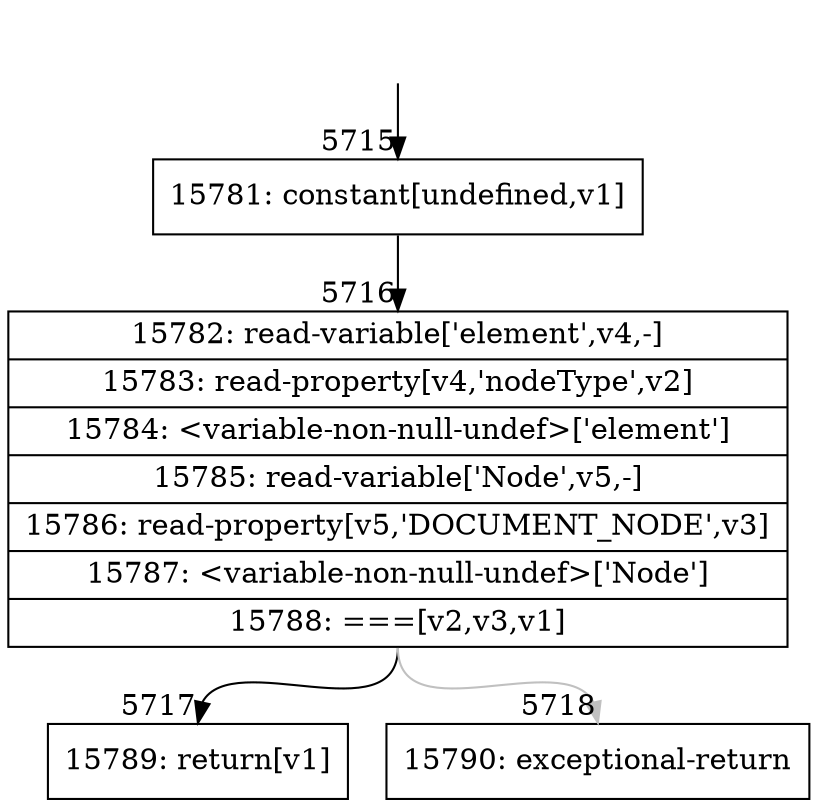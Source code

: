 digraph {
rankdir="TD"
BB_entry449[shape=none,label=""];
BB_entry449 -> BB5715 [tailport=s, headport=n, headlabel="    5715"]
BB5715 [shape=record label="{15781: constant[undefined,v1]}" ] 
BB5715 -> BB5716 [tailport=s, headport=n, headlabel="      5716"]
BB5716 [shape=record label="{15782: read-variable['element',v4,-]|15783: read-property[v4,'nodeType',v2]|15784: \<variable-non-null-undef\>['element']|15785: read-variable['Node',v5,-]|15786: read-property[v5,'DOCUMENT_NODE',v3]|15787: \<variable-non-null-undef\>['Node']|15788: ===[v2,v3,v1]}" ] 
BB5716 -> BB5717 [tailport=s, headport=n, headlabel="      5717"]
BB5716 -> BB5718 [tailport=s, headport=n, color=gray, headlabel="      5718"]
BB5717 [shape=record label="{15789: return[v1]}" ] 
BB5718 [shape=record label="{15790: exceptional-return}" ] 
//#$~ 4381
}
